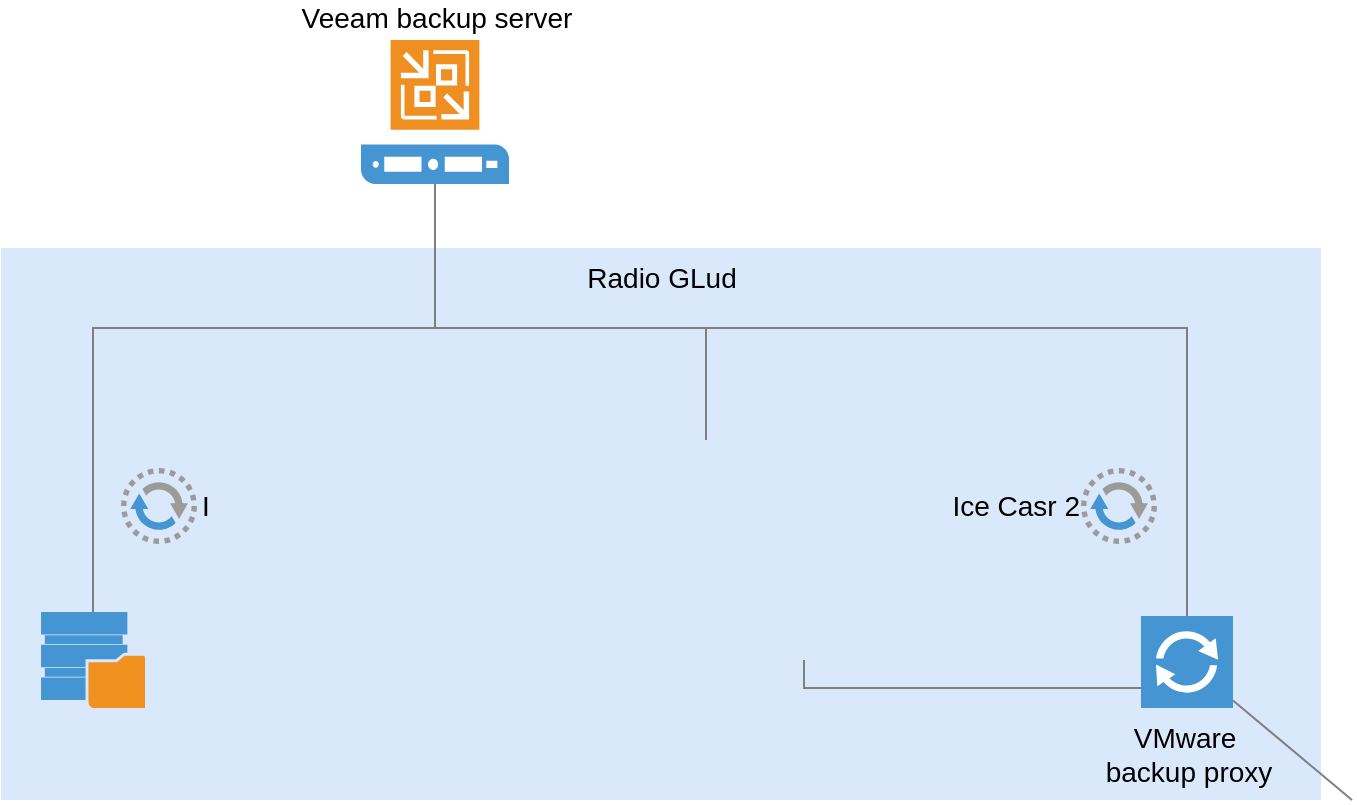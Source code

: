 <mxfile version="12.0.3" type="github" pages="1"><diagram id="LJ9GCu1q_jfeKExx5jGc" name="Page-1"><mxGraphModel dx="1108" dy="456" grid="1" gridSize="10" guides="1" tooltips="1" connect="1" arrows="1" fold="1" page="1" pageScale="1" pageWidth="827" pageHeight="1169" math="0" shadow="0"><root><mxCell id="0"/><mxCell id="1" parent="0"/><mxCell id="rFnclxpmzX3LGfzMvB-0-1" value="Radio GLud" style="whiteSpace=wrap;html=1;fillColor=#dae8fc;fontSize=14;strokeColor=none;verticalAlign=top;" vertex="1" parent="1"><mxGeometry x="94.5" y="244" width="660" height="276" as="geometry"/></mxCell><mxCell id="rFnclxpmzX3LGfzMvB-0-2" style="edgeStyle=orthogonalEdgeStyle;rounded=0;html=1;startSize=10;endSize=10;jettySize=auto;orthogonalLoop=1;fontSize=14;endArrow=none;endFill=0;strokeColor=#808080;" edge="1" parent="1" source="rFnclxpmzX3LGfzMvB-0-4"><mxGeometry relative="1" as="geometry"><Array as="points"><mxPoint x="311.5" y="284"/><mxPoint x="446.5" y="284"/></Array><mxPoint x="447" y="340" as="targetPoint"/></mxGeometry></mxCell><mxCell id="rFnclxpmzX3LGfzMvB-0-3" style="edgeStyle=orthogonalEdgeStyle;rounded=0;html=1;startSize=10;endSize=10;jettySize=auto;orthogonalLoop=1;fontSize=14;endArrow=none;endFill=0;strokeColor=#808080;" edge="1" parent="1" source="rFnclxpmzX3LGfzMvB-0-4" target="rFnclxpmzX3LGfzMvB-0-10"><mxGeometry relative="1" as="geometry"><Array as="points"><mxPoint x="311.5" y="284"/><mxPoint x="687.5" y="284"/></Array></mxGeometry></mxCell><mxCell id="rFnclxpmzX3LGfzMvB-0-4" value="Veeam backup server" style="shadow=0;dashed=0;html=1;strokeColor=none;fillColor=#4495D1;labelPosition=center;verticalLabelPosition=top;verticalAlign=bottom;shape=mxgraph.veeam.2d.veeam_backup_and_replication_server;fontSize=14;align=center;" vertex="1" parent="1"><mxGeometry x="274.5" y="140" width="74" height="72" as="geometry"/></mxCell><mxCell id="rFnclxpmzX3LGfzMvB-0-5" style="edgeStyle=orthogonalEdgeStyle;rounded=0;html=1;startSize=10;endSize=10;jettySize=auto;orthogonalLoop=1;fontSize=14;endArrow=none;endFill=0;strokeColor=#808080;" edge="1" parent="1" source="rFnclxpmzX3LGfzMvB-0-6" target="rFnclxpmzX3LGfzMvB-0-4"><mxGeometry relative="1" as="geometry"><mxPoint x="294.5" y="244" as="targetPoint"/><Array as="points"><mxPoint x="140.5" y="284"/><mxPoint x="311.5" y="284"/></Array></mxGeometry></mxCell><mxCell id="rFnclxpmzX3LGfzMvB-0-6" value="" style="shadow=0;dashed=0;html=1;strokeColor=none;fillColor=#4495D1;labelPosition=center;verticalLabelPosition=bottom;verticalAlign=top;shape=mxgraph.veeam.2d.backup_repository;fontSize=14;" vertex="1" parent="1"><mxGeometry x="114.5" y="426" width="52" height="48" as="geometry"/></mxCell><mxCell id="rFnclxpmzX3LGfzMvB-0-8" style="rounded=0;html=1;startSize=10;endSize=10;jettySize=auto;orthogonalLoop=1;fontSize=14;endArrow=none;endFill=0;strokeColor=#808080;" edge="1" parent="1" source="rFnclxpmzX3LGfzMvB-0-10"><mxGeometry relative="1" as="geometry"><mxPoint x="770" y="520" as="targetPoint"/></mxGeometry></mxCell><mxCell id="rFnclxpmzX3LGfzMvB-0-9" style="edgeStyle=elbowEdgeStyle;rounded=0;elbow=vertical;html=1;startSize=10;endArrow=none;endFill=0;endSize=10;jettySize=auto;orthogonalLoop=1;strokeColor=#808080;fontSize=14;entryX=0.841;entryY=0.917;entryPerimeter=0;" edge="1" parent="1" source="rFnclxpmzX3LGfzMvB-0-10"><mxGeometry relative="1" as="geometry"><mxPoint x="496" y="450" as="targetPoint"/><Array as="points"><mxPoint x="586.5" y="464"/></Array></mxGeometry></mxCell><mxCell id="rFnclxpmzX3LGfzMvB-0-10" value="VMware&amp;nbsp;&lt;div&gt;backup&amp;nbsp;&lt;span&gt;proxy&lt;/span&gt;&lt;/div&gt;" style="shadow=0;dashed=0;html=1;strokeColor=none;fillColor=#4495D1;labelPosition=center;verticalLabelPosition=bottom;verticalAlign=top;shape=mxgraph.veeam.2d.proxy;fontSize=14;" vertex="1" parent="1"><mxGeometry x="664.5" y="428" width="46" height="46" as="geometry"/></mxCell><mxCell id="rFnclxpmzX3LGfzMvB-0-11" value="I" style="shadow=0;dashed=0;html=1;strokeColor=none;fillColor=#4495D1;labelPosition=right;verticalLabelPosition=middle;verticalAlign=middle;shape=mxgraph.veeam.2d.data_mover;fontSize=14;align=left;" vertex="1" parent="1"><mxGeometry x="154.5" y="354" width="38" height="38" as="geometry"/></mxCell><mxCell id="rFnclxpmzX3LGfzMvB-0-12" value="Ice Casr 2" style="shadow=0;dashed=0;html=1;strokeColor=none;fillColor=#4495D1;labelPosition=left;verticalLabelPosition=middle;verticalAlign=middle;shape=mxgraph.veeam.2d.data_mover;fontSize=14;align=right;" vertex="1" parent="1"><mxGeometry x="634.5" y="354" width="38" height="38" as="geometry"/></mxCell></root></mxGraphModel></diagram></mxfile>